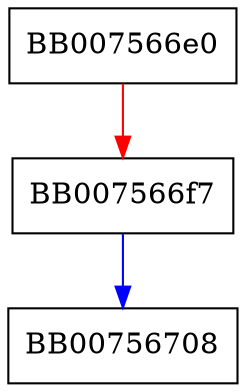 digraph ecp_nistz256_point_double {
  node [shape="box"];
  graph [splines=ortho];
  BB007566e0 -> BB007566f7 [color="red"];
  BB007566f7 -> BB00756708 [color="blue"];
}